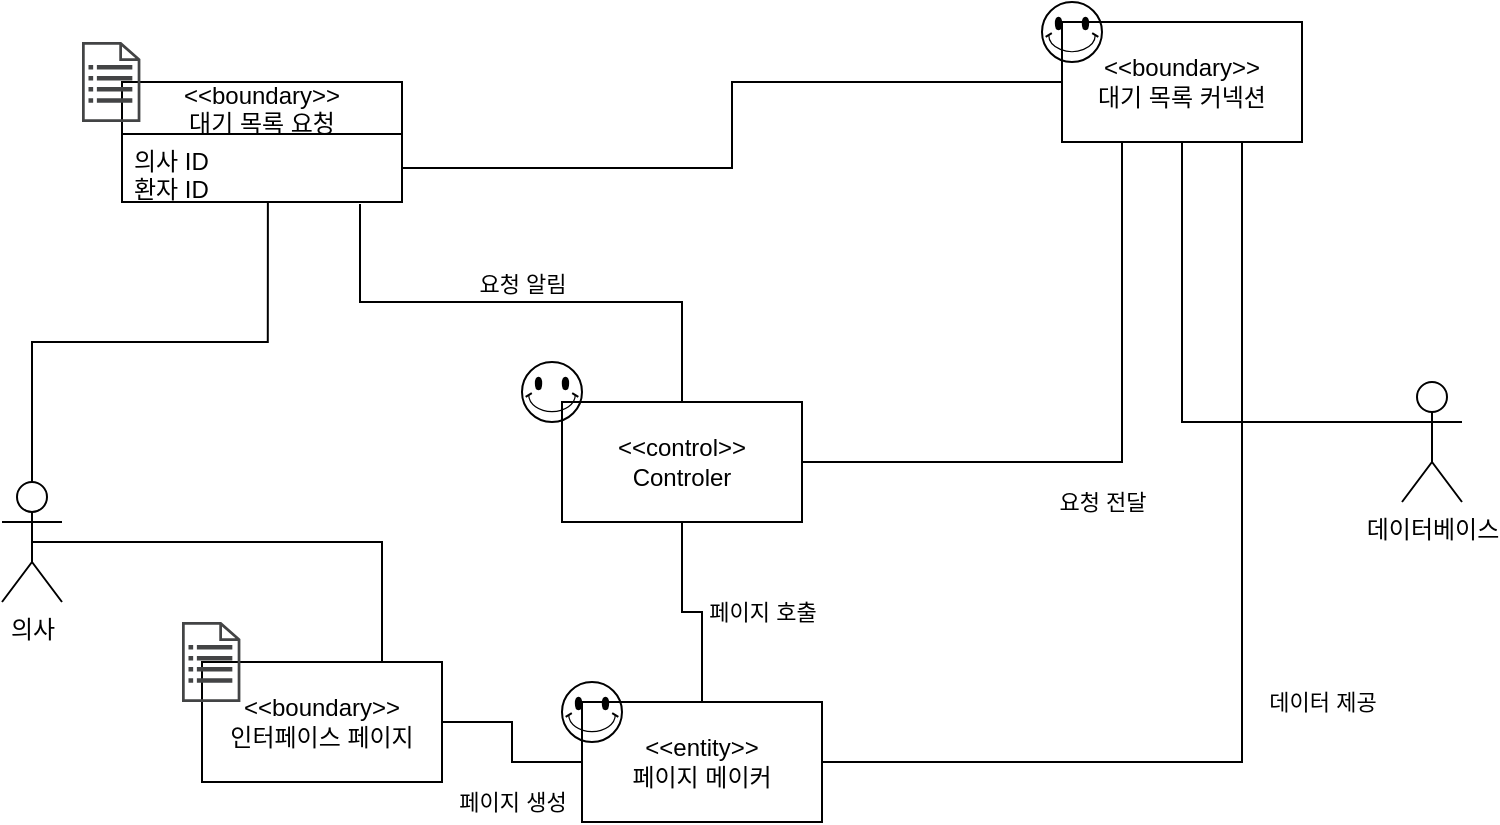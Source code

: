 <mxfile version="14.6.6" type="device"><diagram id="PdZ6PFaF7NyNHqbWX5Ol" name="Page-1"><mxGraphModel dx="737" dy="618" grid="1" gridSize="10" guides="1" tooltips="1" connect="1" arrows="1" fold="1" page="1" pageScale="1" pageWidth="827" pageHeight="1169" background="#FFFFFF" math="0" shadow="0"><root><mxCell id="9pMTR74SpL6OVeBuB5Mh-0"/><mxCell id="9pMTR74SpL6OVeBuB5Mh-1" parent="9pMTR74SpL6OVeBuB5Mh-0"/><mxCell id="KbxBmvNdZkeF2UC_31bk-65" value="데이터 제공" style="edgeStyle=orthogonalEdgeStyle;rounded=0;orthogonalLoop=1;jettySize=auto;html=1;exitX=0.75;exitY=1;exitDx=0;exitDy=0;entryX=1;entryY=0.5;entryDx=0;entryDy=0;endArrow=none;endFill=0;" parent="9pMTR74SpL6OVeBuB5Mh-1" source="KbxBmvNdZkeF2UC_31bk-50" target="KbxBmvNdZkeF2UC_31bk-5" edge="1"><mxGeometry x="0.077" y="40" relative="1" as="geometry"><mxPoint as="offset"/></mxGeometry></mxCell><mxCell id="KbxBmvNdZkeF2UC_31bk-50" value="&amp;lt;&amp;lt;boundary&amp;gt;&amp;gt;&lt;br&gt;대기 목록 커넥션" style="rounded=0;whiteSpace=wrap;html=1;" parent="9pMTR74SpL6OVeBuB5Mh-1" vertex="1"><mxGeometry x="560" y="90" width="120" height="60" as="geometry"/></mxCell><mxCell id="KbxBmvNdZkeF2UC_31bk-51" value="요청 전달" style="edgeStyle=orthogonalEdgeStyle;rounded=0;orthogonalLoop=1;jettySize=auto;html=1;exitX=1;exitY=0.5;exitDx=0;exitDy=0;entryX=0.25;entryY=1;entryDx=0;entryDy=0;endArrow=none;endFill=0;" parent="9pMTR74SpL6OVeBuB5Mh-1" source="KbxBmvNdZkeF2UC_31bk-0" target="KbxBmvNdZkeF2UC_31bk-50" edge="1"><mxGeometry x="-0.062" y="-20" relative="1" as="geometry"><mxPoint as="offset"/></mxGeometry></mxCell><mxCell id="KbxBmvNdZkeF2UC_31bk-64" value="요청 알림" style="edgeStyle=orthogonalEdgeStyle;rounded=0;orthogonalLoop=1;jettySize=auto;html=1;exitX=0.5;exitY=0;exitDx=0;exitDy=0;entryX=0.85;entryY=1.029;entryDx=0;entryDy=0;entryPerimeter=0;endArrow=none;endFill=0;verticalAlign=bottom;" parent="9pMTR74SpL6OVeBuB5Mh-1" source="KbxBmvNdZkeF2UC_31bk-0" target="KbxBmvNdZkeF2UC_31bk-60" edge="1"><mxGeometry relative="1" as="geometry"/></mxCell><mxCell id="KbxBmvNdZkeF2UC_31bk-0" value="&amp;lt;&amp;lt;control&amp;gt;&amp;gt;&lt;br&gt;Controler" style="rounded=0;whiteSpace=wrap;html=1;" parent="9pMTR74SpL6OVeBuB5Mh-1" vertex="1"><mxGeometry x="310" y="280" width="120" height="60" as="geometry"/></mxCell><mxCell id="KbxBmvNdZkeF2UC_31bk-48" style="edgeStyle=orthogonalEdgeStyle;rounded=0;orthogonalLoop=1;jettySize=auto;html=1;exitX=0.5;exitY=0;exitDx=0;exitDy=0;exitPerimeter=0;endArrow=none;endFill=0;entryX=0.521;entryY=1;entryDx=0;entryDy=0;entryPerimeter=0;" parent="9pMTR74SpL6OVeBuB5Mh-1" source="KbxBmvNdZkeF2UC_31bk-3" target="KbxBmvNdZkeF2UC_31bk-60" edge="1"><mxGeometry relative="1" as="geometry"><mxPoint x="190" y="200" as="targetPoint"/></mxGeometry></mxCell><mxCell id="KbxBmvNdZkeF2UC_31bk-52" style="edgeStyle=orthogonalEdgeStyle;rounded=0;orthogonalLoop=1;jettySize=auto;html=1;exitX=0.5;exitY=0.5;exitDx=0;exitDy=0;exitPerimeter=0;entryX=0.75;entryY=0;entryDx=0;entryDy=0;endArrow=none;endFill=0;" parent="9pMTR74SpL6OVeBuB5Mh-1" source="KbxBmvNdZkeF2UC_31bk-3" target="KbxBmvNdZkeF2UC_31bk-8" edge="1"><mxGeometry relative="1" as="geometry"/></mxCell><mxCell id="KbxBmvNdZkeF2UC_31bk-3" value="의사" style="shape=umlActor;verticalLabelPosition=bottom;verticalAlign=top;html=1;outlineConnect=0;" parent="9pMTR74SpL6OVeBuB5Mh-1" vertex="1"><mxGeometry x="30" y="320" width="30" height="60" as="geometry"/></mxCell><mxCell id="KbxBmvNdZkeF2UC_31bk-18" value="페이지 호출" style="edgeStyle=orthogonalEdgeStyle;rounded=0;orthogonalLoop=1;jettySize=auto;html=1;exitX=0.5;exitY=0;exitDx=0;exitDy=0;entryX=0.5;entryY=1;entryDx=0;entryDy=0;shadow=0;endArrow=none;endFill=0;verticalAlign=middle;" parent="9pMTR74SpL6OVeBuB5Mh-1" source="KbxBmvNdZkeF2UC_31bk-5" target="KbxBmvNdZkeF2UC_31bk-0" edge="1"><mxGeometry x="-0.1" y="-30" relative="1" as="geometry"><mxPoint x="30" y="30" as="offset"/></mxGeometry></mxCell><mxCell id="KbxBmvNdZkeF2UC_31bk-5" value="&amp;lt;&amp;lt;entity&amp;gt;&amp;gt;&lt;br&gt;페이지 메이커" style="rounded=0;whiteSpace=wrap;html=1;" parent="9pMTR74SpL6OVeBuB5Mh-1" vertex="1"><mxGeometry x="320" y="430" width="120" height="60" as="geometry"/></mxCell><mxCell id="KbxBmvNdZkeF2UC_31bk-7" value="데이터베이스" style="shape=umlActor;verticalLabelPosition=bottom;verticalAlign=top;html=1;outlineConnect=0;" parent="9pMTR74SpL6OVeBuB5Mh-1" vertex="1"><mxGeometry x="730" y="270" width="30" height="60" as="geometry"/></mxCell><mxCell id="KbxBmvNdZkeF2UC_31bk-17" value="페이지 생성" style="edgeStyle=orthogonalEdgeStyle;rounded=0;orthogonalLoop=1;jettySize=auto;html=1;exitX=1;exitY=0.5;exitDx=0;exitDy=0;shadow=0;endArrow=none;endFill=0;" parent="9pMTR74SpL6OVeBuB5Mh-1" source="KbxBmvNdZkeF2UC_31bk-8" target="KbxBmvNdZkeF2UC_31bk-5" edge="1"><mxGeometry x="0.222" y="-20" relative="1" as="geometry"><mxPoint as="offset"/></mxGeometry></mxCell><mxCell id="KbxBmvNdZkeF2UC_31bk-8" value="&amp;lt;&amp;lt;boundary&amp;gt;&amp;gt;&lt;br&gt;인터페이스 페이지" style="rounded=0;whiteSpace=wrap;html=1;" parent="9pMTR74SpL6OVeBuB5Mh-1" vertex="1"><mxGeometry x="130" y="410" width="120" height="60" as="geometry"/></mxCell><mxCell id="KbxBmvNdZkeF2UC_31bk-16" style="edgeStyle=orthogonalEdgeStyle;rounded=0;orthogonalLoop=1;jettySize=auto;html=1;exitX=0.5;exitY=1;exitDx=0;exitDy=0;shadow=0;endArrow=none;endFill=0;entryX=0.5;entryY=0.5;entryDx=0;entryDy=0;entryPerimeter=0;" parent="9pMTR74SpL6OVeBuB5Mh-1" source="KbxBmvNdZkeF2UC_31bk-50" target="KbxBmvNdZkeF2UC_31bk-7" edge="1"><mxGeometry relative="1" as="geometry"><mxPoint x="680" y="300" as="targetPoint"/><mxPoint x="620" y="170" as="sourcePoint"/><Array as="points"><mxPoint x="620" y="290"/><mxPoint x="745" y="290"/></Array></mxGeometry></mxCell><mxCell id="KbxBmvNdZkeF2UC_31bk-32" value="" style="verticalLabelPosition=bottom;verticalAlign=top;html=1;shape=mxgraph.basic.smiley;fillColor=none;" parent="9pMTR74SpL6OVeBuB5Mh-1" vertex="1"><mxGeometry x="290" y="260" width="30" height="30" as="geometry"/></mxCell><mxCell id="KbxBmvNdZkeF2UC_31bk-35" value="" style="verticalLabelPosition=bottom;verticalAlign=top;html=1;shape=mxgraph.basic.smiley;fillColor=none;" parent="9pMTR74SpL6OVeBuB5Mh-1" vertex="1"><mxGeometry x="550" y="80" width="30" height="30" as="geometry"/></mxCell><mxCell id="KbxBmvNdZkeF2UC_31bk-37" value="" style="verticalLabelPosition=bottom;verticalAlign=top;html=1;shape=mxgraph.basic.smiley;fillColor=none;" parent="9pMTR74SpL6OVeBuB5Mh-1" vertex="1"><mxGeometry x="310" y="420" width="30" height="30" as="geometry"/></mxCell><mxCell id="KbxBmvNdZkeF2UC_31bk-59" value="&lt;&lt;boundary&gt;&gt;&#10;대기 목록 요청" style="swimlane;fontStyle=0;childLayout=stackLayout;horizontal=1;startSize=26;fillColor=none;horizontalStack=0;resizeParent=1;resizeParentMax=0;resizeLast=0;collapsible=1;marginBottom=0;" parent="9pMTR74SpL6OVeBuB5Mh-1" vertex="1"><mxGeometry x="90" y="120" width="140" height="60" as="geometry"/></mxCell><mxCell id="KbxBmvNdZkeF2UC_31bk-60" value="의사 ID&#10;환자 ID" style="text;strokeColor=none;fillColor=none;align=left;verticalAlign=top;spacingLeft=4;spacingRight=4;overflow=hidden;rotatable=0;points=[[0,0.5],[1,0.5]];portConstraint=eastwest;" parent="KbxBmvNdZkeF2UC_31bk-59" vertex="1"><mxGeometry y="26" width="140" height="34" as="geometry"/></mxCell><mxCell id="KbxBmvNdZkeF2UC_31bk-63" style="edgeStyle=orthogonalEdgeStyle;rounded=0;orthogonalLoop=1;jettySize=auto;html=1;exitX=1;exitY=0.5;exitDx=0;exitDy=0;entryX=0;entryY=0.5;entryDx=0;entryDy=0;endArrow=none;endFill=0;" parent="9pMTR74SpL6OVeBuB5Mh-1" source="KbxBmvNdZkeF2UC_31bk-60" target="KbxBmvNdZkeF2UC_31bk-50" edge="1"><mxGeometry relative="1" as="geometry"><mxPoint x="330" y="120" as="targetPoint"/></mxGeometry></mxCell><mxCell id="hYzmFR0slvd14udsvk9U-0" value="" style="pointerEvents=1;shadow=0;dashed=0;html=1;strokeColor=none;fillColor=#434445;aspect=fixed;labelPosition=center;verticalLabelPosition=bottom;verticalAlign=top;align=center;outlineConnect=0;shape=mxgraph.vvd.recovery_plan;" vertex="1" parent="9pMTR74SpL6OVeBuB5Mh-1"><mxGeometry x="120" y="390" width="29.2" height="40" as="geometry"/></mxCell><mxCell id="hYzmFR0slvd14udsvk9U-1" value="" style="pointerEvents=1;shadow=0;dashed=0;html=1;strokeColor=none;fillColor=#434445;aspect=fixed;labelPosition=center;verticalLabelPosition=bottom;verticalAlign=top;align=center;outlineConnect=0;shape=mxgraph.vvd.recovery_plan;" vertex="1" parent="9pMTR74SpL6OVeBuB5Mh-1"><mxGeometry x="70" y="100" width="29.2" height="40" as="geometry"/></mxCell></root></mxGraphModel></diagram></mxfile>